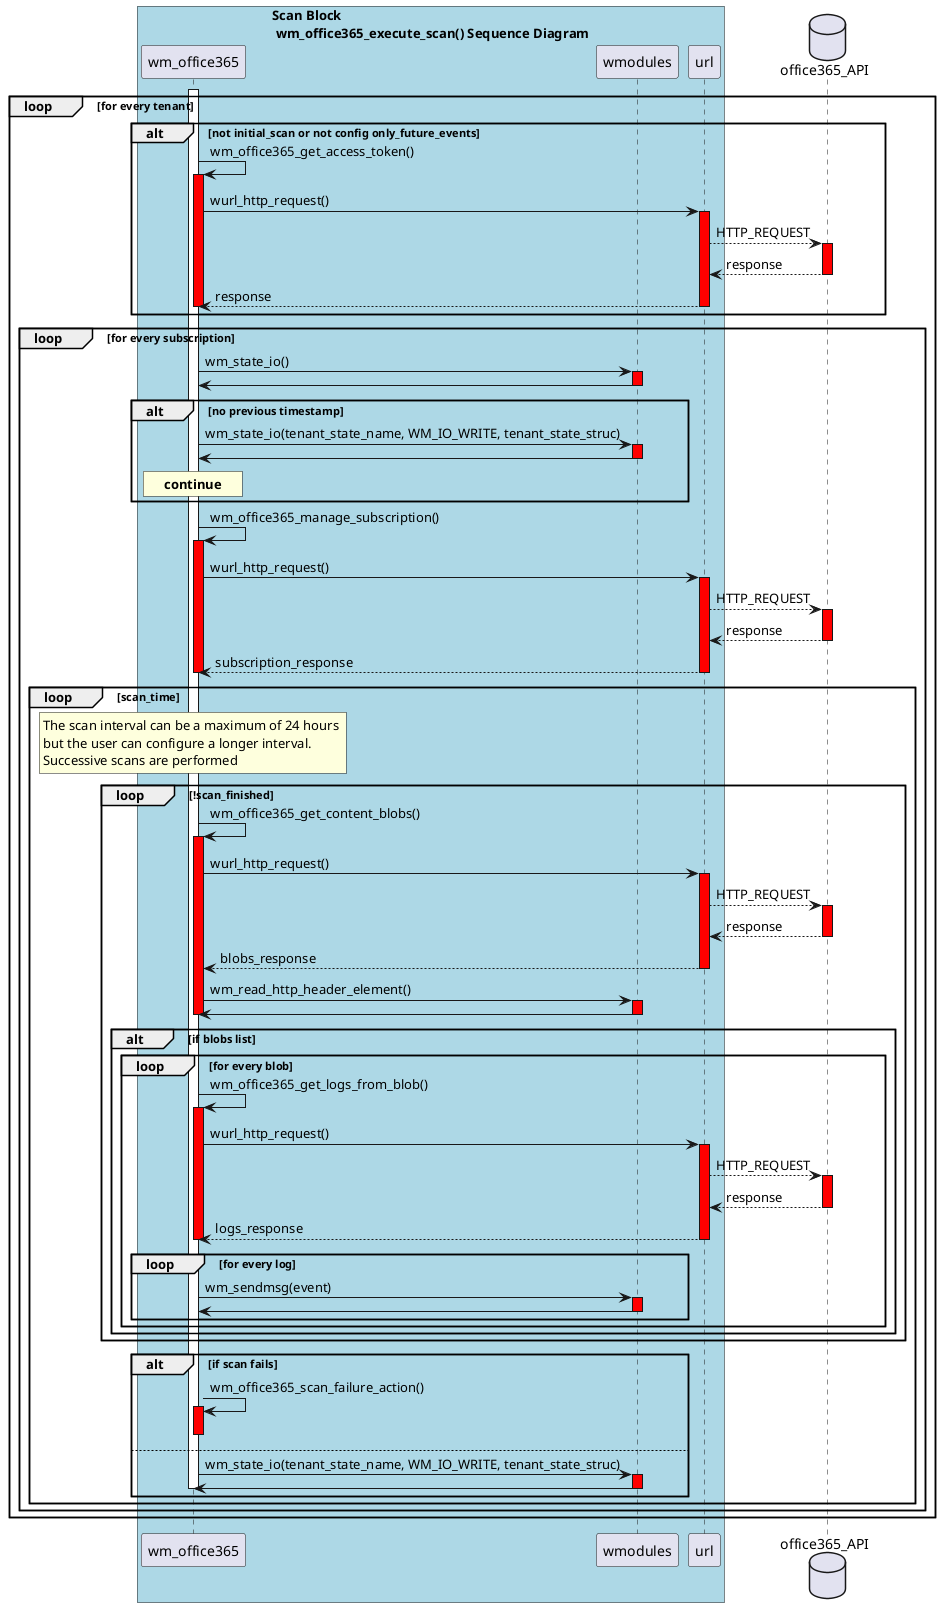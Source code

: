 ' Copyright (C) 2015-2021, Wazuh Inc.
' Created by Wazuh, Inc. <info@wazuh.com>.
' This program is free software; you can redistribute it and/or modify it under the terms of GPLv2

@startuml wm_office365
box "Scan Block \n wm_office365_execute_scan() Sequence Diagram" #LightBlue
participant wm_office365
participant wmodules
participant url
end box

activate wm_office365
loop for every tenant
    alt not initial_scan or not config only_future_events
        wm_office365 -> wm_office365 ++ #red : wm_office365_get_access_token()
        wm_office365 -> url ++ #red : wurl_http_request()
        database office365_API
        url --> office365_API ++ #red : HTTP_REQUEST
        office365_API --> url -- #red : response
        url --> wm_office365 -- #red : response
        deactivate wm_office365
    end

    loop for every subscription
        wm_office365 -> wmodules ++ #red : wm_state_io()
        wm_office365 <- wmodules -- #red

        alt no previous timestamp
            wm_office365 -> wmodules ++ #red: wm_state_io(tenant_state_name, WM_IO_WRITE, tenant_state_struc)
            wm_office365 <- wmodules -- #red
            rnote over wm_office365, wm_office365: **continue**
        end

        wm_office365 -> wm_office365 ++ #red: wm_office365_manage_subscription()
        wm_office365 -> url ++ #red: wurl_http_request()
        url --> office365_API ++ #red : HTTP_REQUEST
        office365_API --> url -- #red : response
        url --> wm_office365 -- #red : subscription_response
        deactivate wm_office365

        loop scan_time 
            rnote over wm_office365, wm_office365: The scan interval can be a maximum of 24 hours \nbut the user can configure a longer interval.\nSuccessive scans are performed
            loop !scan_finished
                wm_office365 -> wm_office365 ++ #red: wm_office365_get_content_blobs()
                wm_office365 -> url ++ #red: wurl_http_request()
                url --> office365_API ++ #red : HTTP_REQUEST
                office365_API --> url -- #red : response
                url --> wm_office365 -- #red : blobs_response
                wm_office365 -> wmodules ++ #red : wm_read_http_header_element()
                wm_office365 <- wmodules -- #red
                deactivate wm_office365
                alt if blobs list
                    loop for every blob
                        wm_office365 -> wm_office365 ++ #red : wm_office365_get_logs_from_blob()
                        wm_office365 -> url ++ #red : wurl_http_request()
                        url --> office365_API ++ #red : HTTP_REQUEST
                        office365_API --> url -- #red : response
                        url --> wm_office365 -- #red : logs_response
                        deactivate wm_office365
                        loop for every log
                            wm_office365 -> wmodules ++ #red : wm_sendmsg(event)
                            wm_office365 <- wmodules -- #red
                        end
                    end
                end
            end

            alt if scan fails
                wm_office365 -> wm_office365 ++ #red: wm_office365_scan_failure_action()
                deactivate wm_office365
            else
                wm_office365 -> wmodules ++ #red : wm_state_io(tenant_state_name, WM_IO_WRITE, tenant_state_struc)
                wm_office365 <- wmodules -- #red
                deactivate wm_office365
            end
        end
    end
end
@enduml wm_office365
